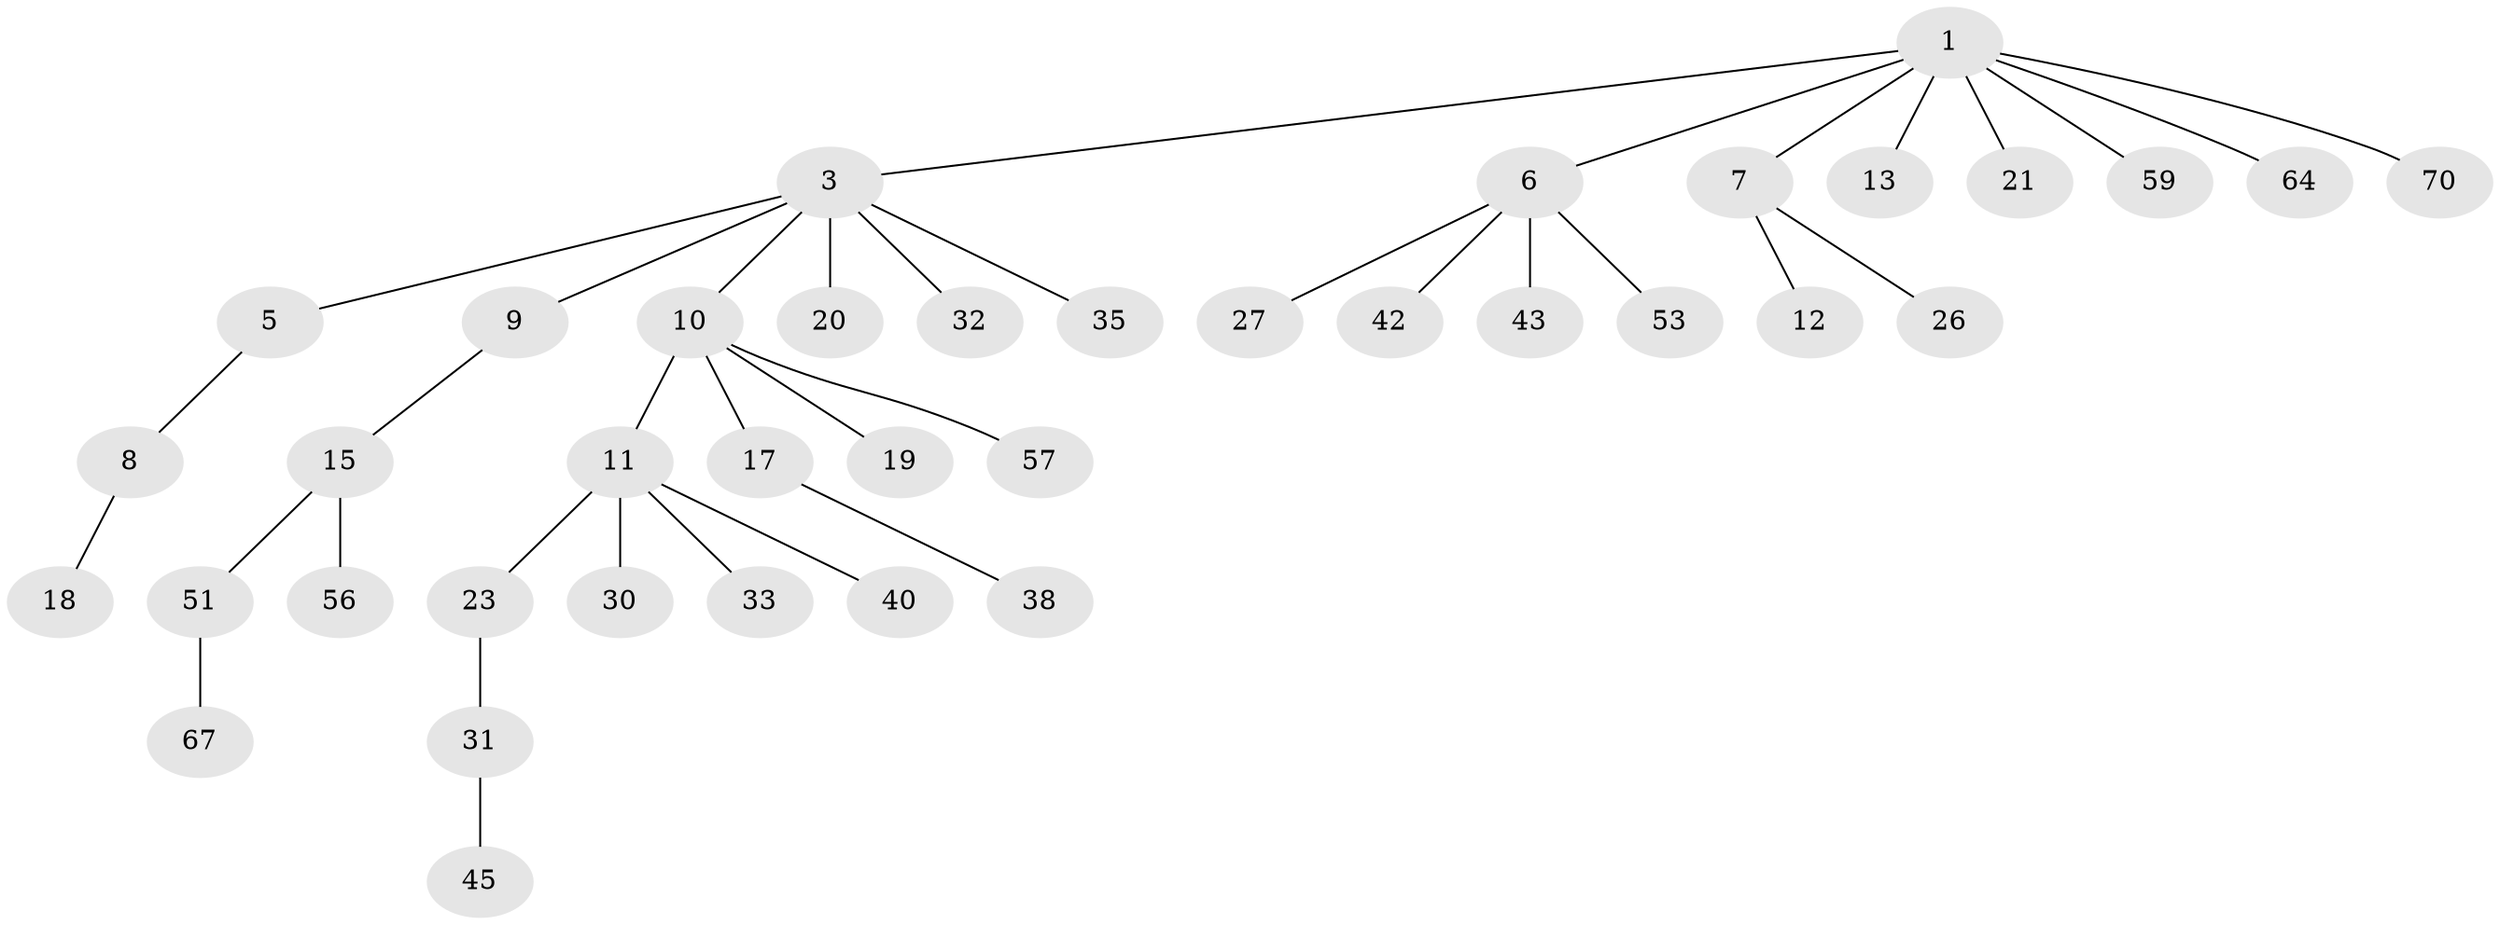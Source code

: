 // original degree distribution, {5: 0.039473684210526314, 9: 0.013157894736842105, 4: 0.013157894736842105, 3: 0.13157894736842105, 7: 0.013157894736842105, 2: 0.19736842105263158, 6: 0.02631578947368421, 1: 0.5657894736842105}
// Generated by graph-tools (version 1.1) at 2025/15/03/09/25 04:15:25]
// undirected, 38 vertices, 37 edges
graph export_dot {
graph [start="1"]
  node [color=gray90,style=filled];
  1 [super="+2"];
  3 [super="+4+36+44+47+50"];
  5 [super="+34"];
  6 [super="+14+29+76+62+71"];
  7;
  8;
  9;
  10 [super="+28"];
  11 [super="+24"];
  12;
  13 [super="+66"];
  15 [super="+16+55"];
  17 [super="+61+37"];
  18;
  19;
  20;
  21 [super="+41"];
  23;
  26 [super="+60+65"];
  27;
  30;
  31;
  32;
  33;
  35 [super="+69"];
  38;
  40;
  42;
  43 [super="+68"];
  45 [super="+75"];
  51 [super="+52"];
  53;
  56;
  57;
  59;
  64;
  67;
  70;
  1 -- 6;
  1 -- 13;
  1 -- 59;
  1 -- 70;
  1 -- 64;
  1 -- 3;
  1 -- 21;
  1 -- 7;
  3 -- 9;
  3 -- 10;
  3 -- 32;
  3 -- 35;
  3 -- 20;
  3 -- 5;
  5 -- 8;
  6 -- 27;
  6 -- 42;
  6 -- 53;
  6 -- 43;
  7 -- 12;
  7 -- 26;
  8 -- 18;
  9 -- 15;
  10 -- 11;
  10 -- 17;
  10 -- 19;
  10 -- 57;
  11 -- 23;
  11 -- 40;
  11 -- 33;
  11 -- 30;
  15 -- 56;
  15 -- 51;
  17 -- 38;
  23 -- 31;
  31 -- 45;
  51 -- 67;
}
